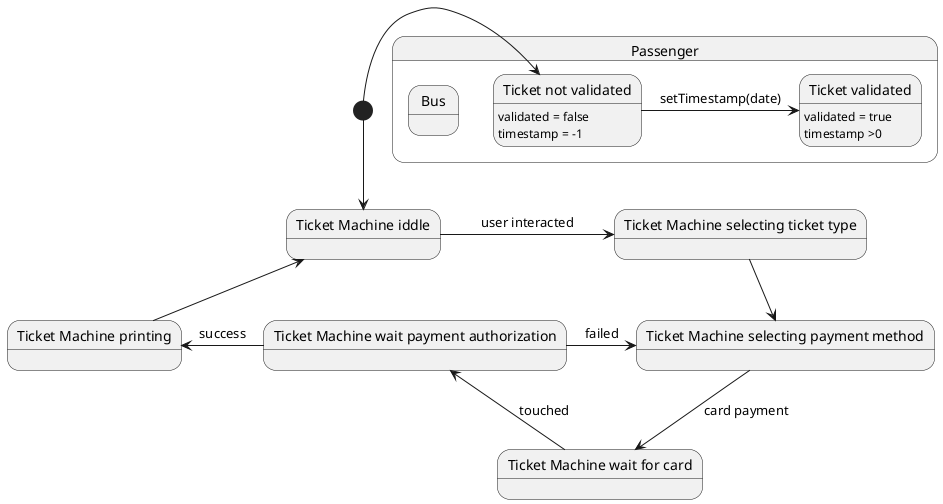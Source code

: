 @startuml

state Passenger {
    state "Ticket not validated" as newTicket
    state "Ticket validated" as validTicket
    state Bus
}

newTicket: validated = false
newTicket: timestamp = -1

validTicket: validated = true
validTicket: timestamp >0 

[*] -> newTicket
newTicket -> validTicket : setTimestamp(date)


state "Ticket Machine iddle" as iddleTM
state "Ticket Machine selecting ticket type" as selectTM
state "Ticket Machine selecting payment method" as paymentChoiceTM
state "Ticket Machine wait for card" as cardTouchTM
state "Ticket Machine wait payment authorization" as authTM
state "Ticket Machine printing" as printTM

[*] -down-> iddleTM
iddleTM -right-> selectTM : user interacted
selectTM -right-> paymentChoiceTM 
paymentChoiceTM -down-> cardTouchTM : card payment
cardTouchTM -left-> authTM : touched
authTM -left-> printTM : success
authTM -> paymentChoiceTM : failed
printTM -up-> iddleTM










@enduml